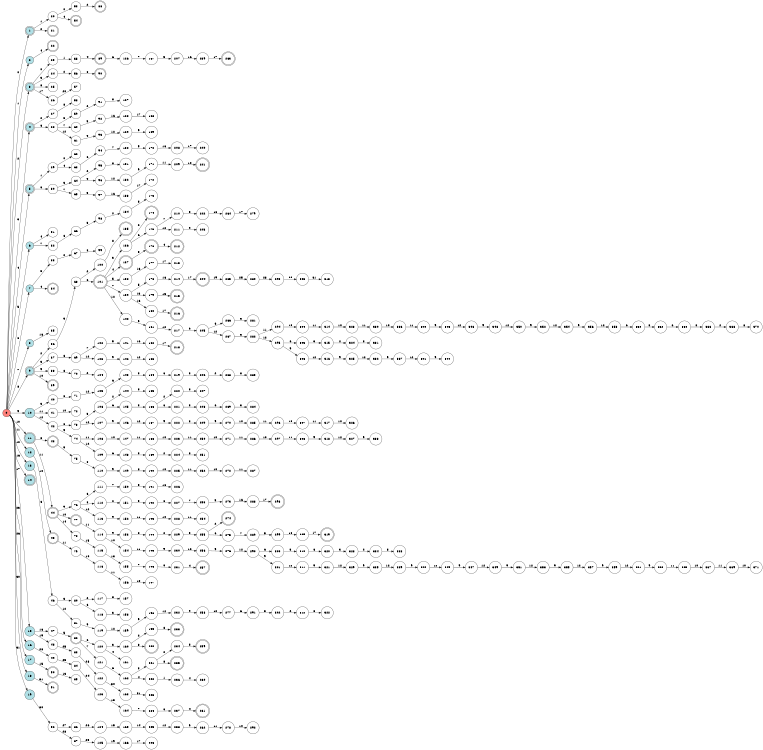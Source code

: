 digraph APTA {
__start0 [label="" shape="none"];

rankdir=LR;
size="8,5";

s0 [style="filled", color="black", fillcolor="#ff817b" shape="circle", label="0"];
s1 [style="rounded,filled", color="black", fillcolor="powderblue" shape="doublecircle", label="1"];
s2 [style="filled", color="black", fillcolor="powderblue" shape="circle", label="2"];
s3 [style="rounded,filled", color="black", fillcolor="powderblue" shape="doublecircle", label="3"];
s4 [style="rounded,filled", color="black", fillcolor="powderblue" shape="doublecircle", label="4"];
s5 [style="rounded,filled", color="black", fillcolor="powderblue" shape="doublecircle", label="5"];
s6 [style="filled", color="black", fillcolor="powderblue" shape="circle", label="6"];
s7 [style="filled", color="black", fillcolor="powderblue" shape="circle", label="7"];
s8 [style="filled", color="black", fillcolor="powderblue" shape="circle", label="8"];
s9 [style="rounded,filled", color="black", fillcolor="powderblue" shape="doublecircle", label="9"];
s10 [style="filled", color="black", fillcolor="powderblue" shape="circle", label="10"];
s11 [style="rounded,filled", color="black", fillcolor="powderblue" shape="doublecircle", label="11"];
s12 [style="filled", color="black", fillcolor="powderblue" shape="circle", label="12"];
s13 [style="filled", color="black", fillcolor="powderblue" shape="circle", label="13"];
s14 [style="rounded,filled", color="black", fillcolor="powderblue" shape="doublecircle", label="14"];
s15 [style="filled", color="black", fillcolor="powderblue" shape="circle", label="15"];
s16 [style="filled", color="black", fillcolor="powderblue" shape="circle", label="16"];
s17 [style="filled", color="black", fillcolor="powderblue" shape="circle", label="17"];
s18 [style="filled", color="black", fillcolor="powderblue" shape="circle", label="18"];
s19 [style="filled", color="black", fillcolor="powderblue" shape="circle", label="19"];
s20 [style="filled", color="black", fillcolor="white" shape="circle", label="20"];
s21 [style="rounded,filled", color="black", fillcolor="white" shape="doublecircle", label="21"];
s22 [style="rounded,filled", color="black", fillcolor="white" shape="doublecircle", label="22"];
s23 [style="filled", color="black", fillcolor="white" shape="circle", label="23"];
s24 [style="filled", color="black", fillcolor="white" shape="circle", label="24"];
s25 [style="filled", color="black", fillcolor="white" shape="circle", label="25"];
s26 [style="filled", color="black", fillcolor="white" shape="circle", label="26"];
s27 [style="filled", color="black", fillcolor="white" shape="circle", label="27"];
s28 [style="filled", color="black", fillcolor="white" shape="circle", label="28"];
s29 [style="filled", color="black", fillcolor="white" shape="circle", label="29"];
s30 [style="filled", color="black", fillcolor="white" shape="circle", label="30"];
s31 [style="filled", color="black", fillcolor="white" shape="circle", label="31"];
s32 [style="filled", color="black", fillcolor="white" shape="circle", label="32"];
s33 [style="filled", color="black", fillcolor="white" shape="circle", label="33"];
s34 [style="rounded,filled", color="black", fillcolor="white" shape="doublecircle", label="34"];
s35 [style="filled", color="black", fillcolor="white" shape="circle", label="35"];
s36 [style="filled", color="black", fillcolor="white" shape="circle", label="36"];
s37 [style="filled", color="black", fillcolor="white" shape="circle", label="37"];
s38 [style="filled", color="black", fillcolor="white" shape="circle", label="38"];
s39 [style="rounded,filled", color="black", fillcolor="white" shape="doublecircle", label="39"];
s40 [style="filled", color="black", fillcolor="white" shape="circle", label="40"];
s41 [style="filled", color="black", fillcolor="white" shape="circle", label="41"];
s42 [style="filled", color="black", fillcolor="white" shape="circle", label="42"];
s43 [style="rounded,filled", color="black", fillcolor="white" shape="doublecircle", label="43"];
s44 [style="rounded,filled", color="black", fillcolor="white" shape="doublecircle", label="44"];
s45 [style="rounded,filled", color="black", fillcolor="white" shape="doublecircle", label="45"];
s46 [style="filled", color="black", fillcolor="white" shape="circle", label="46"];
s47 [style="filled", color="black", fillcolor="white" shape="circle", label="47"];
s48 [style="filled", color="black", fillcolor="white" shape="circle", label="48"];
s49 [style="filled", color="black", fillcolor="white" shape="circle", label="49"];
s50 [style="rounded,filled", color="black", fillcolor="white" shape="doublecircle", label="50"];
s51 [style="rounded,filled", color="black", fillcolor="white" shape="doublecircle", label="51"];
s52 [style="filled", color="black", fillcolor="white" shape="circle", label="52"];
s53 [style="filled", color="black", fillcolor="white" shape="circle", label="53"];
s54 [style="rounded,filled", color="black", fillcolor="white" shape="doublecircle", label="54"];
s55 [style="filled", color="black", fillcolor="white" shape="circle", label="55"];
s56 [style="filled", color="black", fillcolor="white" shape="circle", label="56"];
s57 [style="filled", color="black", fillcolor="white" shape="circle", label="57"];
s58 [style="filled", color="black", fillcolor="white" shape="circle", label="58"];
s59 [style="filled", color="black", fillcolor="white" shape="circle", label="59"];
s60 [style="filled", color="black", fillcolor="white" shape="circle", label="60"];
s61 [style="filled", color="black", fillcolor="white" shape="circle", label="61"];
s62 [style="filled", color="black", fillcolor="white" shape="circle", label="62"];
s63 [style="filled", color="black", fillcolor="white" shape="circle", label="63"];
s64 [style="filled", color="black", fillcolor="white" shape="circle", label="64"];
s65 [style="filled", color="black", fillcolor="white" shape="circle", label="65"];
s66 [style="filled", color="black", fillcolor="white" shape="circle", label="66"];
s67 [style="filled", color="black", fillcolor="white" shape="circle", label="67"];
s68 [style="filled", color="black", fillcolor="white" shape="circle", label="68"];
s69 [style="filled", color="black", fillcolor="white" shape="circle", label="69"];
s70 [style="filled", color="black", fillcolor="white" shape="circle", label="70"];
s71 [style="filled", color="black", fillcolor="white" shape="circle", label="71"];
s72 [style="filled", color="black", fillcolor="white" shape="circle", label="72"];
s73 [style="filled", color="black", fillcolor="white" shape="circle", label="73"];
s74 [style="filled", color="black", fillcolor="white" shape="circle", label="74"];
s75 [style="filled", color="black", fillcolor="white" shape="circle", label="75"];
s76 [style="filled", color="black", fillcolor="white" shape="circle", label="76"];
s77 [style="rounded,filled", color="black", fillcolor="white" shape="doublecircle", label="77"];
s78 [style="filled", color="black", fillcolor="white" shape="circle", label="78"];
s79 [style="filled", color="black", fillcolor="white" shape="circle", label="79"];
s80 [style="filled", color="black", fillcolor="white" shape="circle", label="80"];
s81 [style="filled", color="black", fillcolor="white" shape="circle", label="81"];
s82 [style="rounded,filled", color="black", fillcolor="white" shape="doublecircle", label="82"];
s83 [style="filled", color="black", fillcolor="white" shape="circle", label="83"];
s84 [style="filled", color="black", fillcolor="white" shape="circle", label="84"];
s85 [style="filled", color="black", fillcolor="white" shape="circle", label="85"];
s86 [style="filled", color="black", fillcolor="white" shape="circle", label="86"];
s87 [style="filled", color="black", fillcolor="white" shape="circle", label="87"];
s88 [style="rounded,filled", color="black", fillcolor="white" shape="doublecircle", label="88"];
s89 [style="rounded,filled", color="black", fillcolor="white" shape="doublecircle", label="89"];
s90 [style="rounded,filled", color="black", fillcolor="white" shape="doublecircle", label="90"];
s91 [style="filled", color="black", fillcolor="white" shape="circle", label="91"];
s92 [style="filled", color="black", fillcolor="white" shape="circle", label="92"];
s93 [style="filled", color="black", fillcolor="white" shape="circle", label="93"];
s94 [style="filled", color="black", fillcolor="white" shape="circle", label="94"];
s95 [style="filled", color="black", fillcolor="white" shape="circle", label="95"];
s96 [style="filled", color="black", fillcolor="white" shape="circle", label="96"];
s97 [style="filled", color="black", fillcolor="white" shape="circle", label="97"];
s98 [style="filled", color="black", fillcolor="white" shape="circle", label="98"];
s99 [style="filled", color="black", fillcolor="white" shape="circle", label="99"];
s100 [style="filled", color="black", fillcolor="white" shape="circle", label="100"];
s101 [style="rounded,filled", color="black", fillcolor="white" shape="doublecircle", label="101"];
s102 [style="filled", color="black", fillcolor="white" shape="circle", label="102"];
s103 [style="filled", color="black", fillcolor="white" shape="circle", label="103"];
s104 [style="filled", color="black", fillcolor="white" shape="circle", label="104"];
s105 [style="filled", color="black", fillcolor="white" shape="circle", label="105"];
s106 [style="filled", color="black", fillcolor="white" shape="circle", label="106"];
s107 [style="filled", color="black", fillcolor="white" shape="circle", label="107"];
s108 [style="filled", color="black", fillcolor="white" shape="circle", label="108"];
s109 [style="filled", color="black", fillcolor="white" shape="circle", label="109"];
s110 [style="filled", color="black", fillcolor="white" shape="circle", label="110"];
s111 [style="filled", color="black", fillcolor="white" shape="circle", label="111"];
s112 [style="filled", color="black", fillcolor="white" shape="circle", label="112"];
s113 [style="filled", color="black", fillcolor="white" shape="circle", label="113"];
s114 [style="filled", color="black", fillcolor="white" shape="circle", label="114"];
s115 [style="filled", color="black", fillcolor="white" shape="circle", label="115"];
s116 [style="filled", color="black", fillcolor="white" shape="circle", label="116"];
s117 [style="filled", color="black", fillcolor="white" shape="circle", label="117"];
s118 [style="filled", color="black", fillcolor="white" shape="circle", label="118"];
s119 [style="filled", color="black", fillcolor="white" shape="circle", label="119"];
s120 [style="filled", color="black", fillcolor="white" shape="circle", label="120"];
s121 [style="filled", color="black", fillcolor="white" shape="circle", label="121"];
s122 [style="filled", color="black", fillcolor="white" shape="circle", label="122"];
s123 [style="filled", color="black", fillcolor="white" shape="circle", label="123"];
s124 [style="filled", color="black", fillcolor="white" shape="circle", label="124"];
s125 [style="filled", color="black", fillcolor="white" shape="circle", label="125"];
s126 [style="filled", color="black", fillcolor="white" shape="circle", label="126"];
s127 [style="filled", color="black", fillcolor="white" shape="circle", label="127"];
s128 [style="filled", color="black", fillcolor="white" shape="circle", label="128"];
s129 [style="filled", color="black", fillcolor="white" shape="circle", label="129"];
s130 [style="filled", color="black", fillcolor="white" shape="circle", label="130"];
s131 [style="filled", color="black", fillcolor="white" shape="circle", label="131"];
s132 [style="filled", color="black", fillcolor="white" shape="circle", label="132"];
s133 [style="filled", color="black", fillcolor="white" shape="circle", label="133"];
s134 [style="filled", color="black", fillcolor="white" shape="circle", label="134"];
s135 [style="rounded,filled", color="black", fillcolor="white" shape="doublecircle", label="135"];
s136 [style="filled", color="black", fillcolor="white" shape="circle", label="136"];
s137 [style="rounded,filled", color="black", fillcolor="white" shape="doublecircle", label="137"];
s138 [style="filled", color="black", fillcolor="white" shape="circle", label="138"];
s139 [style="filled", color="black", fillcolor="white" shape="circle", label="139"];
s140 [style="filled", color="black", fillcolor="white" shape="circle", label="140"];
s141 [style="filled", color="black", fillcolor="white" shape="circle", label="141"];
s142 [style="filled", color="black", fillcolor="white" shape="circle", label="142"];
s143 [style="filled", color="black", fillcolor="white" shape="circle", label="143"];
s144 [style="filled", color="black", fillcolor="white" shape="circle", label="144"];
s145 [style="filled", color="black", fillcolor="white" shape="circle", label="145"];
s146 [style="filled", color="black", fillcolor="white" shape="circle", label="146"];
s147 [style="filled", color="black", fillcolor="white" shape="circle", label="147"];
s148 [style="filled", color="black", fillcolor="white" shape="circle", label="148"];
s149 [style="filled", color="black", fillcolor="white" shape="circle", label="149"];
s150 [style="filled", color="black", fillcolor="white" shape="circle", label="150"];
s151 [style="filled", color="black", fillcolor="white" shape="circle", label="151"];
s152 [style="filled", color="black", fillcolor="white" shape="circle", label="152"];
s153 [style="filled", color="black", fillcolor="white" shape="circle", label="153"];
s154 [style="filled", color="black", fillcolor="white" shape="circle", label="154"];
s155 [style="filled", color="black", fillcolor="white" shape="circle", label="155"];
s156 [style="filled", color="black", fillcolor="white" shape="circle", label="156"];
s157 [style="filled", color="black", fillcolor="white" shape="circle", label="157"];
s158 [style="filled", color="black", fillcolor="white" shape="circle", label="158"];
s159 [style="filled", color="black", fillcolor="white" shape="circle", label="159"];
s160 [style="filled", color="black", fillcolor="white" shape="circle", label="160"];
s161 [style="filled", color="black", fillcolor="white" shape="circle", label="161"];
s162 [style="filled", color="black", fillcolor="white" shape="circle", label="162"];
s163 [style="filled", color="black", fillcolor="white" shape="circle", label="163"];
s164 [style="filled", color="black", fillcolor="white" shape="circle", label="164"];
s165 [style="filled", color="black", fillcolor="white" shape="circle", label="165"];
s166 [style="filled", color="black", fillcolor="white" shape="circle", label="166"];
s167 [style="filled", color="black", fillcolor="white" shape="circle", label="167"];
s168 [style="filled", color="black", fillcolor="white" shape="circle", label="168"];
s169 [style="filled", color="black", fillcolor="white" shape="circle", label="169"];
s170 [style="filled", color="black", fillcolor="white" shape="circle", label="170"];
s171 [style="filled", color="black", fillcolor="white" shape="circle", label="171"];
s172 [style="filled", color="black", fillcolor="white" shape="circle", label="172"];
s173 [style="filled", color="black", fillcolor="white" shape="circle", label="173"];
s174 [style="rounded,filled", color="black", fillcolor="white" shape="doublecircle", label="174"];
s175 [style="filled", color="black", fillcolor="white" shape="circle", label="175"];
s176 [style="rounded,filled", color="black", fillcolor="white" shape="doublecircle", label="176"];
s177 [style="filled", color="black", fillcolor="white" shape="circle", label="177"];
s178 [style="filled", color="black", fillcolor="white" shape="circle", label="178"];
s179 [style="filled", color="black", fillcolor="white" shape="circle", label="179"];
s180 [style="filled", color="black", fillcolor="white" shape="circle", label="180"];
s181 [style="filled", color="black", fillcolor="white" shape="circle", label="181"];
s182 [style="filled", color="black", fillcolor="white" shape="circle", label="182"];
s183 [style="filled", color="black", fillcolor="white" shape="circle", label="183"];
s184 [style="filled", color="black", fillcolor="white" shape="circle", label="184"];
s185 [style="filled", color="black", fillcolor="white" shape="circle", label="185"];
s186 [style="filled", color="black", fillcolor="white" shape="circle", label="186"];
s187 [style="filled", color="black", fillcolor="white" shape="circle", label="187"];
s188 [style="filled", color="black", fillcolor="white" shape="circle", label="188"];
s189 [style="filled", color="black", fillcolor="white" shape="circle", label="189"];
s190 [style="filled", color="black", fillcolor="white" shape="circle", label="190"];
s191 [style="filled", color="black", fillcolor="white" shape="circle", label="191"];
s192 [style="filled", color="black", fillcolor="white" shape="circle", label="192"];
s193 [style="filled", color="black", fillcolor="white" shape="circle", label="193"];
s194 [style="filled", color="black", fillcolor="white" shape="circle", label="194"];
s195 [style="filled", color="black", fillcolor="white" shape="circle", label="195"];
s196 [style="filled", color="black", fillcolor="white" shape="circle", label="196"];
s197 [style="filled", color="black", fillcolor="white" shape="circle", label="197"];
s198 [style="filled", color="black", fillcolor="white" shape="circle", label="198"];
s199 [style="filled", color="black", fillcolor="white" shape="circle", label="199"];
s200 [style="rounded,filled", color="black", fillcolor="white" shape="doublecircle", label="200"];
s201 [style="filled", color="black", fillcolor="white" shape="circle", label="201"];
s202 [style="filled", color="black", fillcolor="white" shape="circle", label="202"];
s203 [style="filled", color="black", fillcolor="white" shape="circle", label="203"];
s204 [style="filled", color="black", fillcolor="white" shape="circle", label="204"];
s205 [style="filled", color="black", fillcolor="white" shape="circle", label="205"];
s206 [style="filled", color="black", fillcolor="white" shape="circle", label="206"];
s207 [style="filled", color="black", fillcolor="white" shape="circle", label="207"];
s208 [style="filled", color="black", fillcolor="white" shape="circle", label="208"];
s209 [style="filled", color="black", fillcolor="white" shape="circle", label="209"];
s210 [style="filled", color="black", fillcolor="white" shape="circle", label="210"];
s211 [style="filled", color="black", fillcolor="white" shape="circle", label="211"];
s212 [style="rounded,filled", color="black", fillcolor="white" shape="doublecircle", label="212"];
s213 [style="filled", color="black", fillcolor="white" shape="circle", label="213"];
s214 [style="filled", color="black", fillcolor="white" shape="circle", label="214"];
s215 [style="rounded,filled", color="black", fillcolor="white" shape="doublecircle", label="215"];
s216 [style="rounded,filled", color="black", fillcolor="white" shape="doublecircle", label="216"];
s217 [style="filled", color="black", fillcolor="white" shape="circle", label="217"];
s218 [style="rounded,filled", color="black", fillcolor="white" shape="doublecircle", label="218"];
s219 [style="filled", color="black", fillcolor="white" shape="circle", label="219"];
s220 [style="filled", color="black", fillcolor="white" shape="circle", label="220"];
s221 [style="filled", color="black", fillcolor="white" shape="circle", label="221"];
s222 [style="filled", color="black", fillcolor="white" shape="circle", label="222"];
s223 [style="filled", color="black", fillcolor="white" shape="circle", label="223"];
s224 [style="filled", color="black", fillcolor="white" shape="circle", label="224"];
s225 [style="filled", color="black", fillcolor="white" shape="circle", label="225"];
s226 [style="filled", color="black", fillcolor="white" shape="circle", label="226"];
s227 [style="filled", color="black", fillcolor="white" shape="circle", label="227"];
s228 [style="filled", color="black", fillcolor="white" shape="circle", label="228"];
s229 [style="filled", color="black", fillcolor="white" shape="circle", label="229"];
s230 [style="filled", color="black", fillcolor="white" shape="circle", label="230"];
s231 [style="filled", color="black", fillcolor="white" shape="circle", label="231"];
s232 [style="filled", color="black", fillcolor="white" shape="circle", label="232"];
s233 [style="rounded,filled", color="black", fillcolor="white" shape="doublecircle", label="233"];
s234 [style="filled", color="black", fillcolor="white" shape="circle", label="234"];
s235 [style="rounded,filled", color="black", fillcolor="white" shape="doublecircle", label="235"];
s236 [style="filled", color="black", fillcolor="white" shape="circle", label="236"];
s237 [style="filled", color="black", fillcolor="white" shape="circle", label="237"];
s238 [style="filled", color="black", fillcolor="white" shape="circle", label="238"];
s239 [style="filled", color="black", fillcolor="white" shape="circle", label="239"];
s240 [style="filled", color="black", fillcolor="white" shape="circle", label="240"];
s241 [style="rounded,filled", color="black", fillcolor="white" shape="doublecircle", label="241"];
s242 [style="filled", color="black", fillcolor="white" shape="circle", label="242"];
s243 [style="filled", color="black", fillcolor="white" shape="circle", label="243"];
s244 [style="rounded,filled", color="black", fillcolor="white" shape="doublecircle", label="244"];
s245 [style="filled", color="black", fillcolor="white" shape="circle", label="245"];
s246 [style="filled", color="black", fillcolor="white" shape="circle", label="246"];
s247 [style="filled", color="black", fillcolor="white" shape="circle", label="247"];
s248 [style="filled", color="black", fillcolor="white" shape="circle", label="248"];
s249 [style="filled", color="black", fillcolor="white" shape="circle", label="249"];
s250 [style="filled", color="black", fillcolor="white" shape="circle", label="250"];
s251 [style="filled", color="black", fillcolor="white" shape="circle", label="251"];
s252 [style="filled", color="black", fillcolor="white" shape="circle", label="252"];
s253 [style="filled", color="black", fillcolor="white" shape="circle", label="253"];
s254 [style="filled", color="black", fillcolor="white" shape="circle", label="254"];
s255 [style="filled", color="black", fillcolor="white" shape="circle", label="255"];
s256 [style="filled", color="black", fillcolor="white" shape="circle", label="256"];
s257 [style="rounded,filled", color="black", fillcolor="white" shape="doublecircle", label="257"];
s258 [style="filled", color="black", fillcolor="white" shape="circle", label="258"];
s259 [style="rounded,filled", color="black", fillcolor="white" shape="doublecircle", label="259"];
s260 [style="filled", color="black", fillcolor="white" shape="circle", label="260"];
s261 [style="rounded,filled", color="black", fillcolor="white" shape="doublecircle", label="261"];
s262 [style="filled", color="black", fillcolor="white" shape="circle", label="262"];
s263 [style="rounded,filled", color="black", fillcolor="white" shape="doublecircle", label="263"];
s264 [style="filled", color="black", fillcolor="white" shape="circle", label="264"];
s265 [style="filled", color="black", fillcolor="white" shape="circle", label="265"];
s266 [style="filled", color="black", fillcolor="white" shape="circle", label="266"];
s267 [style="filled", color="black", fillcolor="white" shape="circle", label="267"];
s268 [style="filled", color="black", fillcolor="white" shape="circle", label="268"];
s269 [style="filled", color="black", fillcolor="white" shape="circle", label="269"];
s270 [style="filled", color="black", fillcolor="white" shape="circle", label="270"];
s271 [style="filled", color="black", fillcolor="white" shape="circle", label="271"];
s272 [style="filled", color="black", fillcolor="white" shape="circle", label="272"];
s273 [style="filled", color="black", fillcolor="white" shape="circle", label="273"];
s274 [style="rounded,filled", color="black", fillcolor="white" shape="doublecircle", label="274"];
s275 [style="filled", color="black", fillcolor="white" shape="circle", label="275"];
s276 [style="filled", color="black", fillcolor="white" shape="circle", label="276"];
s277 [style="filled", color="black", fillcolor="white" shape="circle", label="277"];
s278 [style="filled", color="black", fillcolor="white" shape="circle", label="278"];
s279 [style="filled", color="black", fillcolor="white" shape="circle", label="279"];
s280 [style="filled", color="black", fillcolor="white" shape="circle", label="280"];
s281 [style="filled", color="black", fillcolor="white" shape="circle", label="281"];
s282 [style="filled", color="black", fillcolor="white" shape="circle", label="282"];
s283 [style="filled", color="black", fillcolor="white" shape="circle", label="283"];
s284 [style="filled", color="black", fillcolor="white" shape="circle", label="284"];
s285 [style="filled", color="black", fillcolor="white" shape="circle", label="285"];
s286 [style="filled", color="black", fillcolor="white" shape="circle", label="286"];
s287 [style="filled", color="black", fillcolor="white" shape="circle", label="287"];
s288 [style="filled", color="black", fillcolor="white" shape="circle", label="288"];
s289 [style="filled", color="black", fillcolor="white" shape="circle", label="289"];
s290 [style="filled", color="black", fillcolor="white" shape="circle", label="290"];
s291 [style="filled", color="black", fillcolor="white" shape="circle", label="291"];
s292 [style="filled", color="black", fillcolor="white" shape="circle", label="292"];
s293 [style="filled", color="black", fillcolor="white" shape="circle", label="293"];
s294 [style="filled", color="black", fillcolor="white" shape="circle", label="294"];
s295 [style="filled", color="black", fillcolor="white" shape="circle", label="295"];
s296 [style="filled", color="black", fillcolor="white" shape="circle", label="296"];
s297 [style="filled", color="black", fillcolor="white" shape="circle", label="297"];
s298 [style="rounded,filled", color="black", fillcolor="white" shape="doublecircle", label="298"];
s299 [style="filled", color="black", fillcolor="white" shape="circle", label="299"];
s300 [style="filled", color="black", fillcolor="white" shape="circle", label="300"];
s301 [style="filled", color="black", fillcolor="white" shape="circle", label="301"];
s302 [style="filled", color="black", fillcolor="white" shape="circle", label="302"];
s303 [style="filled", color="black", fillcolor="white" shape="circle", label="303"];
s304 [style="filled", color="black", fillcolor="white" shape="circle", label="304"];
s305 [style="filled", color="black", fillcolor="white" shape="circle", label="305"];
s306 [style="filled", color="black", fillcolor="white" shape="circle", label="306"];
s307 [style="filled", color="black", fillcolor="white" shape="circle", label="307"];
s308 [style="filled", color="black", fillcolor="white" shape="circle", label="308"];
s309 [style="filled", color="black", fillcolor="white" shape="circle", label="309"];
s310 [style="filled", color="black", fillcolor="white" shape="circle", label="310"];
s311 [style="filled", color="black", fillcolor="white" shape="circle", label="311"];
s312 [style="filled", color="black", fillcolor="white" shape="circle", label="312"];
s313 [style="filled", color="black", fillcolor="white" shape="circle", label="313"];
s314 [style="filled", color="black", fillcolor="white" shape="circle", label="314"];
s315 [style="filled", color="black", fillcolor="white" shape="circle", label="315"];
s316 [style="filled", color="black", fillcolor="white" shape="circle", label="316"];
s317 [style="filled", color="black", fillcolor="white" shape="circle", label="317"];
s318 [style="filled", color="black", fillcolor="white" shape="circle", label="318"];
s319 [style="rounded,filled", color="black", fillcolor="white" shape="doublecircle", label="319"];
s320 [style="filled", color="black", fillcolor="white" shape="circle", label="320"];
s321 [style="filled", color="black", fillcolor="white" shape="circle", label="321"];
s322 [style="filled", color="black", fillcolor="white" shape="circle", label="322"];
s323 [style="filled", color="black", fillcolor="white" shape="circle", label="323"];
s324 [style="filled", color="black", fillcolor="white" shape="circle", label="324"];
s325 [style="filled", color="black", fillcolor="white" shape="circle", label="325"];
s326 [style="filled", color="black", fillcolor="white" shape="circle", label="326"];
s327 [style="filled", color="black", fillcolor="white" shape="circle", label="327"];
s328 [style="filled", color="black", fillcolor="white" shape="circle", label="328"];
s329 [style="filled", color="black", fillcolor="white" shape="circle", label="329"];
s330 [style="filled", color="black", fillcolor="white" shape="circle", label="330"];
s331 [style="filled", color="black", fillcolor="white" shape="circle", label="331"];
s332 [style="filled", color="black", fillcolor="white" shape="circle", label="332"];
s333 [style="filled", color="black", fillcolor="white" shape="circle", label="333"];
s334 [style="filled", color="black", fillcolor="white" shape="circle", label="334"];
s335 [style="filled", color="black", fillcolor="white" shape="circle", label="335"];
s336 [style="filled", color="black", fillcolor="white" shape="circle", label="336"];
s337 [style="filled", color="black", fillcolor="white" shape="circle", label="337"];
s338 [style="filled", color="black", fillcolor="white" shape="circle", label="338"];
s339 [style="filled", color="black", fillcolor="white" shape="circle", label="339"];
s340 [style="filled", color="black", fillcolor="white" shape="circle", label="340"];
s341 [style="filled", color="black", fillcolor="white" shape="circle", label="341"];
s342 [style="filled", color="black", fillcolor="white" shape="circle", label="342"];
s343 [style="filled", color="black", fillcolor="white" shape="circle", label="343"];
s344 [style="filled", color="black", fillcolor="white" shape="circle", label="344"];
s345 [style="filled", color="black", fillcolor="white" shape="circle", label="345"];
s346 [style="filled", color="black", fillcolor="white" shape="circle", label="346"];
s347 [style="filled", color="black", fillcolor="white" shape="circle", label="347"];
s348 [style="filled", color="black", fillcolor="white" shape="circle", label="348"];
s349 [style="filled", color="black", fillcolor="white" shape="circle", label="349"];
s350 [style="filled", color="black", fillcolor="white" shape="circle", label="350"];
s351 [style="filled", color="black", fillcolor="white" shape="circle", label="351"];
s352 [style="filled", color="black", fillcolor="white" shape="circle", label="352"];
s353 [style="filled", color="black", fillcolor="white" shape="circle", label="353"];
s354 [style="filled", color="black", fillcolor="white" shape="circle", label="354"];
s355 [style="filled", color="black", fillcolor="white" shape="circle", label="355"];
s356 [style="filled", color="black", fillcolor="white" shape="circle", label="356"];
s357 [style="filled", color="black", fillcolor="white" shape="circle", label="357"];
s358 [style="filled", color="black", fillcolor="white" shape="circle", label="358"];
s359 [style="filled", color="black", fillcolor="white" shape="circle", label="359"];
s360 [style="filled", color="black", fillcolor="white" shape="circle", label="360"];
s361 [style="filled", color="black", fillcolor="white" shape="circle", label="361"];
s362 [style="filled", color="black", fillcolor="white" shape="circle", label="362"];
s363 [style="filled", color="black", fillcolor="white" shape="circle", label="363"];
s364 [style="filled", color="black", fillcolor="white" shape="circle", label="364"];
s365 [style="filled", color="black", fillcolor="white" shape="circle", label="365"];
s366 [style="filled", color="black", fillcolor="white" shape="circle", label="366"];
s367 [style="filled", color="black", fillcolor="white" shape="circle", label="367"];
s368 [style="filled", color="black", fillcolor="white" shape="circle", label="368"];
s369 [style="filled", color="black", fillcolor="white" shape="circle", label="369"];
s370 [style="filled", color="black", fillcolor="white" shape="circle", label="370"];
s371 [style="filled", color="black", fillcolor="white" shape="circle", label="371"];
s0 -> s1 [label="0"];
s0 -> s2 [label="1"];
s0 -> s3 [label="2"];
s0 -> s4 [label="3"];
s0 -> s5 [label="4"];
s0 -> s6 [label="5"];
s0 -> s7 [label="6"];
s0 -> s8 [label="7"];
s0 -> s9 [label="8"];
s0 -> s10 [label="9"];
s0 -> s11 [label="10"];
s0 -> s12 [label="11"];
s0 -> s13 [label="12"];
s0 -> s14 [label="16"];
s0 -> s15 [label="17"];
s0 -> s16 [label="23"];
s0 -> s17 [label="26"];
s0 -> s18 [label="30"];
s0 -> s19 [label="31"];
s1 -> s20 [label="1"];
s1 -> s21 [label="2"];
s2 -> s22 [label="4"];
s3 -> s23 [label="0"];
s3 -> s24 [label="3"];
s3 -> s25 [label="8"];
s3 -> s26 [label="17"];
s4 -> s27 [label="2"];
s4 -> s28 [label="6"];
s5 -> s29 [label="1"];
s5 -> s30 [label="6"];
s6 -> s31 [label="4"];
s6 -> s32 [label="7"];
s7 -> s33 [label="3"];
s7 -> s34 [label="4"];
s8 -> s35 [label="16"];
s9 -> s36 [label="2"];
s9 -> s37 [label="3"];
s9 -> s38 [label="9"];
s9 -> s39 [label="10"];
s10 -> s40 [label="3"];
s10 -> s41 [label="11"];
s10 -> s42 [label="12"];
s11 -> s43 [label="8"];
s11 -> s44 [label="11"];
s12 -> s45 [label="10"];
s13 -> s46 [label="6"];
s15 -> s47 [label="16"];
s15 -> s48 [label="19"];
s16 -> s49 [label="28"];
s17 -> s50 [label="15"];
s18 -> s51 [label="31"];
s19 -> s52 [label="30"];
s20 -> s53 [label="0"];
s20 -> s54 [label="4"];
s23 -> s55 [label="1"];
s24 -> s56 [label="2"];
s26 -> s57 [label="20"];
s27 -> s58 [label="8"];
s28 -> s59 [label="3"];
s28 -> s60 [label="7"];
s28 -> s61 [label="12"];
s29 -> s62 [label="0"];
s29 -> s63 [label="4"];
s30 -> s64 [label="3"];
s30 -> s65 [label="7"];
s32 -> s66 [label="6"];
s33 -> s67 [label="2"];
s36 -> s68 [label="3"];
s37 -> s69 [label="6"];
s38 -> s70 [label="8"];
s40 -> s71 [label="6"];
s41 -> s72 [label="10"];
s42 -> s73 [label="6"];
s42 -> s74 [label="9"];
s43 -> s75 [label="9"];
s44 -> s76 [label="9"];
s44 -> s77 [label="10"];
s44 -> s78 [label="14"];
s45 -> s79 [label="11"];
s46 -> s80 [label="3"];
s46 -> s81 [label="12"];
s47 -> s82 [label="5"];
s48 -> s83 [label="25"];
s49 -> s84 [label="25"];
s50 -> s85 [label="13"];
s52 -> s86 [label="27"];
s52 -> s87 [label="28"];
s53 -> s88 [label="2"];
s55 -> s89 [label="4"];
s56 -> s90 [label="8"];
s59 -> s91 [label="2"];
s60 -> s92 [label="5"];
s61 -> s93 [label="9"];
s63 -> s94 [label="6"];
s64 -> s95 [label="2"];
s64 -> s96 [label="9"];
s65 -> s97 [label="5"];
s66 -> s98 [label="3"];
s67 -> s99 [label="8"];
s68 -> s100 [label="2"];
s68 -> s101 [label="6"];
s69 -> s102 [label="7"];
s69 -> s103 [label="12"];
s70 -> s104 [label="2"];
s71 -> s105 [label="12"];
s73 -> s106 [label="3"];
s73 -> s107 [label="12"];
s74 -> s108 [label="11"];
s74 -> s109 [label="12"];
s75 -> s110 [label="8"];
s76 -> s111 [label="6"];
s76 -> s112 [label="8"];
s76 -> s113 [label="12"];
s77 -> s114 [label="11"];
s78 -> s115 [label="15"];
s79 -> s116 [label="10"];
s80 -> s117 [label="2"];
s80 -> s118 [label="6"];
s81 -> s119 [label="9"];
s82 -> s120 [label="6"];
s82 -> s121 [label="7"];
s83 -> s122 [label="28"];
s84 -> s123 [label="24"];
s86 -> s124 [label="26"];
s87 -> s125 [label="25"];
s89 -> s126 [label="6"];
s91 -> s127 [label="8"];
s92 -> s128 [label="16"];
s93 -> s129 [label="12"];
s94 -> s130 [label="7"];
s95 -> s131 [label="8"];
s96 -> s132 [label="12"];
s97 -> s133 [label="16"];
s98 -> s134 [label="2"];
s100 -> s135 [label="8"];
s101 -> s136 [label="3"];
s101 -> s137 [label="4"];
s101 -> s138 [label="5"];
s101 -> s139 [label="7"];
s101 -> s140 [label="12"];
s102 -> s141 [label="5"];
s103 -> s142 [label="9"];
s105 -> s143 [label="6"];
s106 -> s144 [label="2"];
s106 -> s145 [label="6"];
s107 -> s146 [label="9"];
s108 -> s147 [label="10"];
s109 -> s148 [label="6"];
s110 -> s149 [label="9"];
s111 -> s150 [label="7"];
s112 -> s151 [label="2"];
s113 -> s152 [label="9"];
s114 -> s153 [label="9"];
s114 -> s154 [label="10"];
s115 -> s155 [label="13"];
s116 -> s156 [label="11"];
s117 -> s157 [label="8"];
s118 -> s158 [label="3"];
s119 -> s159 [label="12"];
s120 -> s160 [label="3"];
s120 -> s161 [label="4"];
s121 -> s162 [label="6"];
s122 -> s163 [label="30"];
s123 -> s164 [label="13"];
s124 -> s165 [label="15"];
s125 -> s166 [label="19"];
s126 -> s167 [label="7"];
s128 -> s168 [label="17"];
s129 -> s169 [label="9"];
s130 -> s170 [label="5"];
s132 -> s171 [label="9"];
s133 -> s172 [label="17"];
s134 -> s173 [label="8"];
s136 -> s174 [label="2"];
s136 -> s175 [label="6"];
s137 -> s176 [label="5"];
s138 -> s177 [label="16"];
s139 -> s178 [label="5"];
s139 -> s179 [label="13"];
s139 -> s180 [label="16"];
s140 -> s181 [label="9"];
s141 -> s182 [label="16"];
s142 -> s183 [label="12"];
s143 -> s184 [label="3"];
s144 -> s185 [label="8"];
s145 -> s186 [label="3"];
s146 -> s187 [label="12"];
s147 -> s188 [label="11"];
s148 -> s189 [label="3"];
s149 -> s190 [label="8"];
s150 -> s191 [label="5"];
s151 -> s192 [label="3"];
s152 -> s193 [label="11"];
s153 -> s194 [label="8"];
s154 -> s195 [label="11"];
s155 -> s196 [label="7"];
s156 -> s197 [label="10"];
s159 -> s198 [label="9"];
s160 -> s199 [label="2"];
s160 -> s200 [label="8"];
s162 -> s201 [label="3"];
s162 -> s202 [label="4"];
s163 -> s203 [label="31"];
s164 -> s204 [label="7"];
s165 -> s205 [label="14"];
s166 -> s206 [label="17"];
s167 -> s207 [label="5"];
s170 -> s208 [label="16"];
s171 -> s209 [label="11"];
s175 -> s210 [label="7"];
s175 -> s211 [label="12"];
s176 -> s212 [label="4"];
s177 -> s213 [label="17"];
s178 -> s214 [label="16"];
s179 -> s215 [label="15"];
s180 -> s216 [label="17"];
s181 -> s217 [label="12"];
s182 -> s218 [label="17"];
s184 -> s219 [label="6"];
s186 -> s220 [label="2"];
s186 -> s221 [label="6"];
s187 -> s222 [label="9"];
s188 -> s223 [label="10"];
s189 -> s224 [label="2"];
s190 -> s225 [label="10"];
s191 -> s226 [label="16"];
s192 -> s227 [label="6"];
s193 -> s228 [label="10"];
s194 -> s229 [label="2"];
s195 -> s230 [label="9"];
s196 -> s231 [label="6"];
s198 -> s232 [label="12"];
s199 -> s233 [label="8"];
s201 -> s234 [label="2"];
s201 -> s235 [label="8"];
s202 -> s236 [label="1"];
s204 -> s237 [label="6"];
s205 -> s238 [label="12"];
s207 -> s239 [label="16"];
s208 -> s240 [label="17"];
s209 -> s241 [label="10"];
s210 -> s242 [label="5"];
s211 -> s243 [label="9"];
s214 -> s244 [label="17"];
s217 -> s245 [label="9"];
s219 -> s246 [label="3"];
s220 -> s247 [label="8"];
s221 -> s248 [label="3"];
s222 -> s249 [label="3"];
s223 -> s250 [label="11"];
s224 -> s251 [label="8"];
s225 -> s252 [label="11"];
s227 -> s253 [label="7"];
s228 -> s254 [label="11"];
s229 -> s255 [label="3"];
s230 -> s256 [label="12"];
s231 -> s257 [label="4"];
s232 -> s258 [label="9"];
s234 -> s259 [label="8"];
s236 -> s260 [label="4"];
s237 -> s261 [label="4"];
s238 -> s262 [label="9"];
s239 -> s263 [label="17"];
s242 -> s264 [label="16"];
s244 -> s265 [label="19"];
s245 -> s266 [label="6"];
s245 -> s267 [label="12"];
s246 -> s268 [label="2"];
s248 -> s269 [label="6"];
s249 -> s270 [label="9"];
s250 -> s271 [label="10"];
s252 -> s272 [label="10"];
s253 -> s273 [label="5"];
s255 -> s274 [label="2"];
s255 -> s275 [label="6"];
s256 -> s276 [label="9"];
s258 -> s277 [label="12"];
s262 -> s278 [label="11"];
s264 -> s279 [label="17"];
s265 -> s280 [label="25"];
s266 -> s281 [label="9"];
s267 -> s282 [label="9"];
s268 -> s283 [label="8"];
s269 -> s284 [label="3"];
s270 -> s285 [label="10"];
s271 -> s286 [label="11"];
s272 -> s287 [label="11"];
s273 -> s288 [label="16"];
s275 -> s289 [label="7"];
s276 -> s290 [label="12"];
s277 -> s291 [label="6"];
s278 -> s292 [label="10"];
s280 -> s293 [label="28"];
s282 -> s294 [label="11"];
s282 -> s295 [label="12"];
s285 -> s296 [label="11"];
s286 -> s297 [label="10"];
s288 -> s298 [label="17"];
s289 -> s299 [label="5"];
s290 -> s300 [label="6"];
s290 -> s301 [label="9"];
s291 -> s302 [label="3"];
s293 -> s303 [label="30"];
s294 -> s304 [label="10"];
s295 -> s305 [label="6"];
s295 -> s306 [label="9"];
s296 -> s307 [label="10"];
s297 -> s308 [label="11"];
s299 -> s309 [label="16"];
s300 -> s310 [label="3"];
s301 -> s311 [label="12"];
s302 -> s312 [label="2"];
s303 -> s313 [label="31"];
s304 -> s314 [label="11"];
s305 -> s315 [label="3"];
s306 -> s316 [label="12"];
s307 -> s317 [label="11"];
s308 -> s318 [label="9"];
s309 -> s319 [label="17"];
s310 -> s320 [label="6"];
s311 -> s321 [label="9"];
s312 -> s322 [label="8"];
s314 -> s323 [label="10"];
s315 -> s324 [label="2"];
s316 -> s325 [label="9"];
s317 -> s326 [label="10"];
s318 -> s327 [label="12"];
s320 -> s328 [label="3"];
s321 -> s329 [label="12"];
s323 -> s330 [label="11"];
s324 -> s331 [label="8"];
s325 -> s332 [label="12"];
s327 -> s333 [label="9"];
s328 -> s334 [label="2"];
s329 -> s335 [label="9"];
s330 -> s336 [label="10"];
s332 -> s337 [label="9"];
s334 -> s338 [label="8"];
s335 -> s339 [label="12"];
s336 -> s340 [label="11"];
s337 -> s341 [label="12"];
s339 -> s342 [label="9"];
s340 -> s343 [label="9"];
s341 -> s344 [label="9"];
s342 -> s345 [label="12"];
s343 -> s346 [label="12"];
s345 -> s347 [label="9"];
s346 -> s348 [label="9"];
s347 -> s349 [label="12"];
s348 -> s350 [label="12"];
s349 -> s351 [label="9"];
s350 -> s352 [label="9"];
s351 -> s353 [label="12"];
s352 -> s354 [label="12"];
s353 -> s355 [label="9"];
s354 -> s356 [label="9"];
s355 -> s357 [label="12"];
s356 -> s358 [label="12"];
s357 -> s359 [label="9"];
s358 -> s360 [label="6"];
s359 -> s361 [label="12"];
s360 -> s362 [label="3"];
s361 -> s363 [label="9"];
s362 -> s364 [label="6"];
s363 -> s365 [label="11"];
s364 -> s366 [label="3"];
s365 -> s367 [label="10"];
s366 -> s368 [label="2"];
s367 -> s369 [label="11"];
s368 -> s370 [label="8"];
s369 -> s371 [label="10"];

}